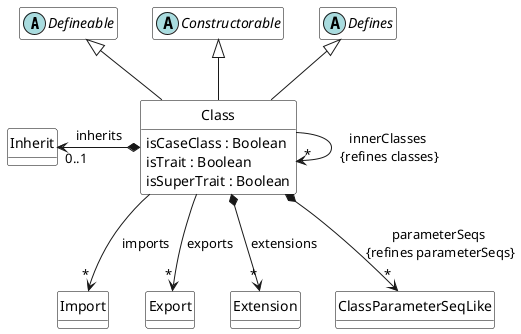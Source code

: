 @startuml Class

abstract class Defineable
abstract class Constructorable 
abstract class Defines 

class Class extends Defineable, Constructorable, Defines {
    isCaseClass : Boolean 
    isTrait : Boolean 
    isSuperTrait : Boolean 
}

Class --> "*" Class : innerClasses\n {refines classes}
Class --> "*" Import : imports
Class --> "*" Export : exports 
Class *--left> "0..1  " Inherit : inherits
Class *--> "*" Extension : "extensions"
Class *--> "*" ClassParameterSeqLike : parameterSeqs \n{refines parameterSeqs}

hide class circle
hide class methods
hide Defineable members
hide Constructorable members 
hide Defines members 

skinparam class {
    BackgroundColor White
    ArrowColor Black
    BorderColor Black
}
@enduml